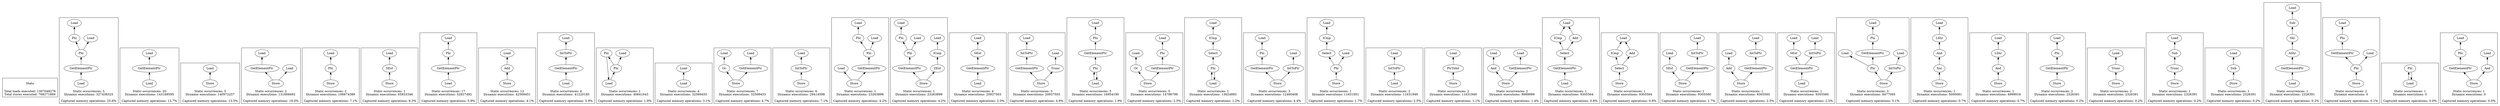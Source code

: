 strict digraph {
rankdir=BT
subgraph {
Stats [shape=plaintext]
cluster=true
label="Total loads executed: 1307048276\nTotal stores executed: 768271869"
}
subgraph {
"0_47" [label="Phi"]
"0_100" [label="Phi"]
"0_47" -> "0_100"
"0_98" [label="Load"]
"0_100" -> "0_98"
"0_48" [label="GetElementPtr"]
"0_48" -> "0_47"
{
rank=min
comment=<Ids: 49, 52, 61, 65, 68>
"0_49" [label="Load"]
}
"0_49" -> "0_48"
"0_44" [label="Load"]
"0_47" -> "0_44"
cluster=true
label="Static occurrences: 5\nDynamic executions: 327438325\n\nCaptured memory operations: 25.6%"
}
subgraph {
{
rank=min
comment=<Ids: 88, 107, 116, 154, 194, 227, 245, 249, 252, 264, 268, 271, 281, 340, 414, 476, 494, 507, 547, 584>
"1_88" [label="Load"]
}
"1_87" [label="GetElementPtr"]
"1_88" -> "1_87"
"1_86" [label="Load"]
"1_87" -> "1_86"
cluster=true
label="Static occurrences: 20\nDynamic executions: 143189595\n\nCaptured memory operations: 13.7%"
}
subgraph {
{
rank=min
comment=<Ids: 5, 66, 69, 303, 595>
"2_5" [label="Store"]
}
"2_4" [label="Load"]
"2_5" -> "2_4"
cluster=true
label="Static occurrences: 5\nDynamic executions: 140972257\n\nCaptured memory operations: 13.5%"
}
subgraph {
"3_92" [label="GetElementPtr"]
"3_91" [label="Load"]
"3_92" -> "3_91"
{
rank=min
comment=<Ids: 93, 96>
"3_93" [label="Store"]
}
"3_93" -> "3_92"
"3_90" [label="Load"]
"3_93" -> "3_90"
cluster=true
label="Static occurrences: 2\nDynamic executions: 131666692\n\nCaptured memory operations: 19.0%"
}
subgraph {
{
rank=min
comment=<Ids: 101, 215>
"4_101" [label="Store"]
}
"4_100" [label="Phi"]
"4_101" -> "4_100"
"4_98" [label="Load"]
"4_100" -> "4_98"
cluster=true
label="Static occurrences: 2\nDynamic executions: 106674389\n\nCaptured memory operations: 7.1%"
}
subgraph {
{
rank=min
comment=<Ids: 63>
"5_63" [label="Store"]
}
"5_62" [label="SExt"]
"5_63" -> "5_62"
"5_61" [label="Load"]
"5_62" -> "5_61"
cluster=true
label="Static occurrences: 1\nDynamic executions: 65833346\n\nCaptured memory operations: 6.3%"
}
subgraph {
"6_141" [label="Phi"]
"6_139" [label="Load"]
"6_141" -> "6_139"
"6_146" [label="GetElementPtr"]
"6_146" -> "6_141"
{
rank=min
comment=<Ids: 147, 151, 182, 187, 191, 328, 333, 337, 402, 407, 411, 464, 469, 473, 535, 540, 544>
"6_147" [label="Load"]
}
"6_147" -> "6_146"
cluster=true
label="Static occurrences: 17\nDynamic executions: 52837492\n\nCaptured memory operations: 5.9%"
}
subgraph {
{
rank=min
comment=<Ids: 35, 75, 113, 176, 219, 224, 322, 396, 458, 529, 569, 581>
"7_35" [label="Store"]
}
"7_34" [label="Add"]
"7_35" -> "7_34"
"7_33" [label="Load"]
"7_34" -> "7_33"
cluster=true
label="Static occurrences: 12\nDynamic executions: 42569451\n\nCaptured memory operations: 4.1%"
}
subgraph {
"8_373" [label="GetElementPtr"]
"8_372" [label="IntToPtr"]
"8_373" -> "8_372"
{
rank=min
comment=<Ids: 374, 381, 443, 514>
"8_374" [label="Load"]
}
"8_374" -> "8_373"
"8_369" [label="Load"]
"8_372" -> "8_369"
cluster=true
label="Static occurrences: 4\nDynamic executions: 41220185\n\nCaptured memory operations: 5.9%"
}
subgraph {
"9_47" [label="Phi"]
"9_100" [label="Phi"]
"9_47" -> "9_100"
{
rank=min
comment=<Ids: 98>
"9_98" [label="Load"]
}
"9_98" -> "9_47"
"9_100" -> "9_98"
"9_44" [label="Load"]
"9_47" -> "9_44"
cluster=true
label="Static occurrences: 1\nDynamic executions: 40841043\n\nCaptured memory operations: 1.9%"
}
subgraph {
{
rank=min
comment=<Ids: 53, 119, 230, 587>
"10_53" [label="Load"]
}
"10_52" [label="Load"]
"10_53" -> "10_52"
cluster=true
label="Static occurrences: 4\nDynamic executions: 32569455\n\nCaptured memory operations: 3.1%"
}
subgraph {
"11_108" [label="Or"]
"11_107" [label="Load"]
"11_108" -> "11_107"
{
rank=min
comment=<Ids: 109, 118, 229, 283, 496, 509, 586>
"11_109" [label="Store"]
}
"11_106" [label="GetElementPtr"]
"11_109" -> "11_106"
"11_109" -> "11_108"
"11_105" [label="Load"]
"11_106" -> "11_105"
cluster=true
label="Static occurrences: 7\nDynamic executions: 32569453\n\nCaptured memory operations: 4.7%"
}
subgraph {
{
rank=min
comment=<Ids: 397, 417, 459, 479, 530, 550>
"12_397" [label="Store"]
}
"12_372" [label="IntToPtr"]
"12_397" -> "12_372"
"12_369" [label="Load"]
"12_372" -> "12_369"
cluster=true
label="Static occurrences: 6\nDynamic executions: 29414598\n\nCaptured memory operations: 7.1%"
}
subgraph {
{
rank=min
comment=<Ids: 54>
"13_54" [label="Store"]
}
"13_53" [label="Load"]
"13_54" -> "13_53"
"13_47" [label="Phi"]
"13_100" [label="Phi"]
"13_47" -> "13_100"
"13_98" [label="Load"]
"13_100" -> "13_98"
"13_51" [label="GetElementPtr"]
"13_51" -> "13_47"
"13_54" -> "13_51"
"13_44" [label="Load"]
"13_47" -> "13_44"
cluster=true
label="Static occurrences: 1\nDynamic executions: 23263898\n\nCaptured memory operations: 4.2%"
}
subgraph {
"14_55" [label="ICmp"]
"14_53" [label="Load"]
"14_55" -> "14_53"
"14_47" [label="Phi"]
"14_100" [label="Phi"]
"14_47" -> "14_100"
"14_48" [label="GetElementPtr"]
"14_48" -> "14_47"
{
rank=min
comment=<Ids: 57>
"14_57" [label="Store"]
}
"14_57" -> "14_48"
"14_56" [label="ZExt"]
"14_57" -> "14_56"
"14_98" [label="Load"]
"14_100" -> "14_98"
"14_44" [label="Load"]
"14_47" -> "14_44"
"14_56" -> "14_55"
cluster=true
label="Static occurrences: 1\nDynamic executions: 23263898\n\nCaptured memory operations: 4.2%"
}
subgraph {
"15_166" [label="GetElementPtr"]
"15_165" [label="SExt"]
"15_166" -> "15_165"
{
rank=min
comment=<Ids: 167, 387, 449, 520>
"15_167" [label="Load"]
}
"15_167" -> "15_166"
"15_161" [label="Load"]
"15_165" -> "15_161"
cluster=true
label="Static occurrences: 4\nDynamic executions: 20937503\n\nCaptured memory operations: 2.0%"
}
subgraph {
"16_380" [label="GetElementPtr"]
"16_372" [label="IntToPtr"]
"16_380" -> "16_372"
{
rank=min
comment=<Ids: 400, 462, 533>
"16_400" [label="Store"]
}
"16_399" [label="Trunc"]
"16_400" -> "16_399"
"16_400" -> "16_380"
"16_398" [label="Load"]
"16_399" -> "16_398"
"16_369" [label="Load"]
"16_372" -> "16_369"
cluster=true
label="Static occurrences: 3\nDynamic executions: 20937503\n\nCaptured memory operations: 4.9%"
}
subgraph {
"17_181" [label="GetElementPtr"]
"17_169" [label="Phi"]
"17_181" -> "17_169"
"17_199" [label="Phi"]
{
rank=min
comment=<Ids: 200, 346, 420, 482, 553>
"17_200" [label="Load"]
}
"17_199" -> "17_200"
"17_199" -> "17_181"
"17_200" -> "17_199"
"17_167" [label="Load"]
"17_169" -> "17_167"
cluster=true
label="Static occurrences: 5\nDynamic executions: 16954190\n\nCaptured memory operations: 1.9%"
}
subgraph {
{
rank=min
comment=<Ids: 189, 335, 409, 471, 542>
"18_189" [label="Store"]
}
"18_188" [label="Or"]
"18_189" -> "18_188"
"18_169" [label="Phi"]
"18_167" [label="Load"]
"18_169" -> "18_167"
"18_186" [label="GetElementPtr"]
"18_186" -> "18_169"
"18_189" -> "18_186"
"18_187" [label="Load"]
"18_188" -> "18_187"
cluster=true
label="Static occurrences: 5\nDynamic executions: 14786799\n\nCaptured memory operations: 2.5%"
}
subgraph {
"19_359" [label="ICmp"]
"19_358" [label="Load"]
"19_359" -> "19_358"
"19_360" [label="Select"]
"19_360" -> "19_359"
{
rank=min
comment=<Ids: 364>
"19_364" [label="Load"]
}
"19_363" [label="Phi"]
"19_364" -> "19_363"
"19_363" -> "19_364"
"19_363" -> "19_360"
cluster=true
label="Static occurrences: 1\nDynamic executions: 13624893\n\nCaptured memory operations: 1.2%"
}
subgraph {
"20_389" [label="Phi"]
"20_387" [label="Load"]
"20_389" -> "20_387"
"20_401" [label="GetElementPtr"]
"20_401" -> "20_389"
{
rank=min
comment=<Ids: 405, 467, 538>
"20_405" [label="Store"]
}
"20_405" -> "20_401"
"20_372" [label="IntToPtr"]
"20_369" [label="Load"]
"20_372" -> "20_369"
"20_405" -> "20_372"
cluster=true
label="Static occurrences: 3\nDynamic executions: 12460408\n\nCaptured memory operations: 4.4%"
}
subgraph {
"21_359" [label="ICmp"]
"21_358" [label="Load"]
"21_359" -> "21_358"
"21_360" [label="Select"]
"21_360" -> "21_359"
{
rank=min
comment=<Ids: 367>
"21_367" [label="Store"]
}
"21_363" [label="Phi"]
"21_367" -> "21_363"
"21_364" [label="Load"]
"21_363" -> "21_364"
"21_363" -> "21_360"
cluster=true
label="Static occurrences: 1\nDynamic executions: 11631951\n\nCaptured memory operations: 1.7%"
}
subgraph {
{
rank=min
comment=<Ids: 377, 431>
"22_377" [label="Load"]
}
"22_372" [label="IntToPtr"]
"22_377" -> "22_372"
"22_369" [label="Load"]
"22_372" -> "22_369"
cluster=true
label="Static occurrences: 2\nDynamic executions: 11631949\n\nCaptured memory operations: 2.5%"
}
subgraph {
"23_378" [label="PtrToInt"]
"23_377" [label="Load"]
"23_378" -> "23_377"
{
rank=min
comment=<Ids: 379, 433>
"23_379" [label="Store"]
}
"23_379" -> "23_378"
cluster=true
label="Static occurrences: 2\nDynamic executions: 11631949\n\nCaptured memory operations: 1.1%"
}
subgraph {
{
rank=min
comment=<Ids: 247, 266>
"24_247" [label="Store"]
}
"24_246" [label="And"]
"24_247" -> "24_246"
"24_245" [label="Load"]
"24_246" -> "24_245"
"24_244" [label="GetElementPtr"]
"24_247" -> "24_244"
"24_239" [label="Load"]
"24_244" -> "24_239"
cluster=true
label="Static occurrences: 2\nDynamic executions: 9999999\n\nCaptured memory operations: 1.4%"
}
subgraph {
"25_297" [label="ICmp"]
"25_295" [label="Load"]
"25_297" -> "25_295"
"25_298" [label="Select"]
"25_298" -> "25_297"
"25_300" [label="GetElementPtr"]
"25_300" -> "25_298"
{
rank=min
comment=<Ids: 301>
"25_301" [label="Load"]
}
"25_301" -> "25_300"
"25_296" [label="Add"]
"25_296" -> "25_295"
"25_298" -> "25_296"
cluster=true
label="Static occurrences: 1\nDynamic executions: 9305564\n\nCaptured memory operations: 0.8%"
}
subgraph {
{
rank=min
comment=<Ids: 299>
"26_299" [label="Store"]
}
"26_298" [label="Select"]
"26_299" -> "26_298"
"26_297" [label="ICmp"]
"26_295" [label="Load"]
"26_297" -> "26_295"
"26_298" -> "26_297"
"26_296" [label="Add"]
"26_296" -> "26_295"
"26_298" -> "26_296"
cluster=true
label="Static occurrences: 1\nDynamic executions: 9305564\n\nCaptured memory operations: 0.8%"
}
subgraph {
"27_430" [label="IntToPtr"]
"27_427" [label="Load"]
"27_430" -> "27_427"
"27_437" [label="SExt"]
"27_436" [label="Load"]
"27_437" -> "27_436"
{
rank=min
comment=<Ids: 439>
"27_439" [label="Store"]
}
"27_438" [label="GetElementPtr"]
"27_439" -> "27_438"
"27_439" -> "27_437"
"27_438" -> "27_430"
cluster=true
label="Static occurrences: 1\nDynamic executions: 9305560\n\nCaptured memory operations: 1.7%"
}
subgraph {
"28_440" [label="Add"]
"28_374" [label="Load"]
"28_440" -> "28_374"
{
rank=min
comment=<Ids: 441>
"28_441" [label="Store"]
}
"28_441" -> "28_440"
"28_373" [label="GetElementPtr"]
"28_372" [label="IntToPtr"]
"28_373" -> "28_372"
"28_441" -> "28_373"
"28_369" [label="Load"]
"28_372" -> "28_369"
cluster=true
label="Static occurrences: 1\nDynamic executions: 9305560\n\nCaptured memory operations: 2.5%"
}
subgraph {
"29_434" [label="SExt"]
"29_374" [label="Load"]
"29_434" -> "29_374"
{
rank=min
comment=<Ids: 436>
"29_436" [label="Load"]
}
"29_435" [label="GetElementPtr"]
"29_436" -> "29_435"
"29_435" -> "29_434"
"29_372" [label="IntToPtr"]
"29_369" [label="Load"]
"29_372" -> "29_369"
"29_435" -> "29_372"
cluster=true
label="Static occurrences: 1\nDynamic executions: 9305560\n\nCaptured memory operations: 2.5%"
}
subgraph {
"30_419" [label="Phi"]
"30_420" [label="Load"]
"30_419" -> "30_420"
"30_389" [label="Phi"]
"30_387" [label="Load"]
"30_389" -> "30_387"
"30_401" [label="GetElementPtr"]
"30_419" -> "30_401"
{
rank=min
comment=<Ids: 423, 485, 556>
"30_423" [label="Store"]
}
"30_372" [label="IntToPtr"]
"30_423" -> "30_372"
"30_401" -> "30_389"
"30_423" -> "30_419"
"30_369" [label="Load"]
"30_372" -> "30_369"
cluster=true
label="Static occurrences: 3\nDynamic executions: 8477095\n\nCaptured memory operations: 5.1%"
}
subgraph {
"31_256" [label="Xor"]
"31_236" [label="And"]
"31_256" -> "31_236"
"31_235" [label="LShr"]
"31_232" [label="Load"]
"31_235" -> "31_232"
{
rank=min
comment=<Ids: 257>
"31_257" [label="Store"]
}
"31_257" -> "31_256"
"31_236" -> "31_235"
cluster=true
label="Static occurrences: 1\nDynamic executions: 5000081\n\nCaptured memory operations: 0.7%"
}
subgraph {
{
rank=min
comment=<Ids: 238>
"32_238" [label="Store"]
}
"32_236" [label="And"]
"32_238" -> "32_236"
"32_235" [label="LShr"]
"32_232" [label="Load"]
"32_235" -> "32_232"
"32_236" -> "32_235"
cluster=true
label="Static occurrences: 1\nDynamic executions: 4999918\n\nCaptured memory operations: 0.7%"
}
subgraph {
"33_181" [label="GetElementPtr"]
"33_169" [label="Phi"]
"33_181" -> "33_169"
{
rank=min
comment=<Ids: 185, 331>
"33_185" [label="Store"]
}
"33_185" -> "33_181"
"33_167" [label="Load"]
"33_169" -> "33_167"
cluster=true
label="Static occurrences: 2\nDynamic executions: 2326391\n\nCaptured memory operations: 0.2%"
}
subgraph {
{
rank=min
comment=<Ids: 180, 326>
"34_180" [label="Store"]
}
"34_179" [label="Trunc"]
"34_180" -> "34_179"
"34_178" [label="Load"]
"34_179" -> "34_178"
cluster=true
label="Static occurrences: 2\nDynamic executions: 2326391\n\nCaptured memory operations: 0.2%"
}
subgraph {
{
rank=min
comment=<Ids: 290>
"35_290" [label="Store"]
}
"35_288" [label="Trunc"]
"35_290" -> "35_288"
"35_286" [label="Sub"]
"35_285" [label="Load"]
"35_286" -> "35_285"
"35_288" -> "35_286"
cluster=true
label="Static occurrences: 1\nDynamic executions: 2326391\n\nCaptured memory operations: 0.2%"
}
subgraph {
{
rank=min
comment=<Ids: 287>
"36_287" [label="Store"]
}
"36_286" [label="Sub"]
"36_287" -> "36_286"
"36_285" [label="Load"]
"36_286" -> "36_285"
cluster=true
label="Static occurrences: 1\nDynamic executions: 2326391\n\nCaptured memory operations: 0.2%"
}
subgraph {
"37_312" [label="GetElementPtr"]
"37_311" [label="AShr"]
"37_312" -> "37_311"
"37_310" [label="Shl"]
"37_286" [label="Sub"]
"37_310" -> "37_286"
"37_285" [label="Load"]
"37_286" -> "37_285"
"37_311" -> "37_310"
{
rank=min
comment=<Ids: 313>
"37_313" [label="Load"]
}
"37_313" -> "37_312"
cluster=true
label="Static occurrences: 1\nDynamic executions: 2326391\n\nCaptured memory operations: 0.2%"
}
subgraph {
"38_181" [label="GetElementPtr"]
"38_169" [label="Phi"]
"38_181" -> "38_169"
"38_199" [label="Phi"]
"38_200" [label="Load"]
"38_199" -> "38_200"
"38_199" -> "38_181"
"38_167" [label="Load"]
"38_169" -> "38_167"
{
rank=min
comment=<Ids: 203, 349>
"38_203" [label="Store"]
}
"38_203" -> "38_199"
cluster=true
label="Static occurrences: 2\nDynamic executions: 0\n\nCaptured memory operations: 0.1%"
}
subgraph {
{
rank=min
comment=<Ids: 212>
"39_212" [label="Load"]
}
"39_211" [label="Phi"]
"39_212" -> "39_211"
"39_211" -> "39_212"
cluster=true
label="Static occurrences: 1\nDynamic executions: 0\n\nCaptured memory operations: 0.0%"
}
subgraph {
"40_141" [label="Phi"]
"40_139" [label="Load"]
"40_141" -> "40_139"
{
rank=min
comment=<Ids: 149>
"40_149" [label="Store"]
}
"40_146" [label="GetElementPtr"]
"40_149" -> "40_146"
"40_148" [label="And"]
"40_147" [label="Load"]
"40_148" -> "40_147"
"40_146" -> "40_141"
"40_149" -> "40_148"
cluster=true
label="Static occurrences: 1\nDynamic executions: 0\n\nCaptured memory operations: 0.0%"
}
}
